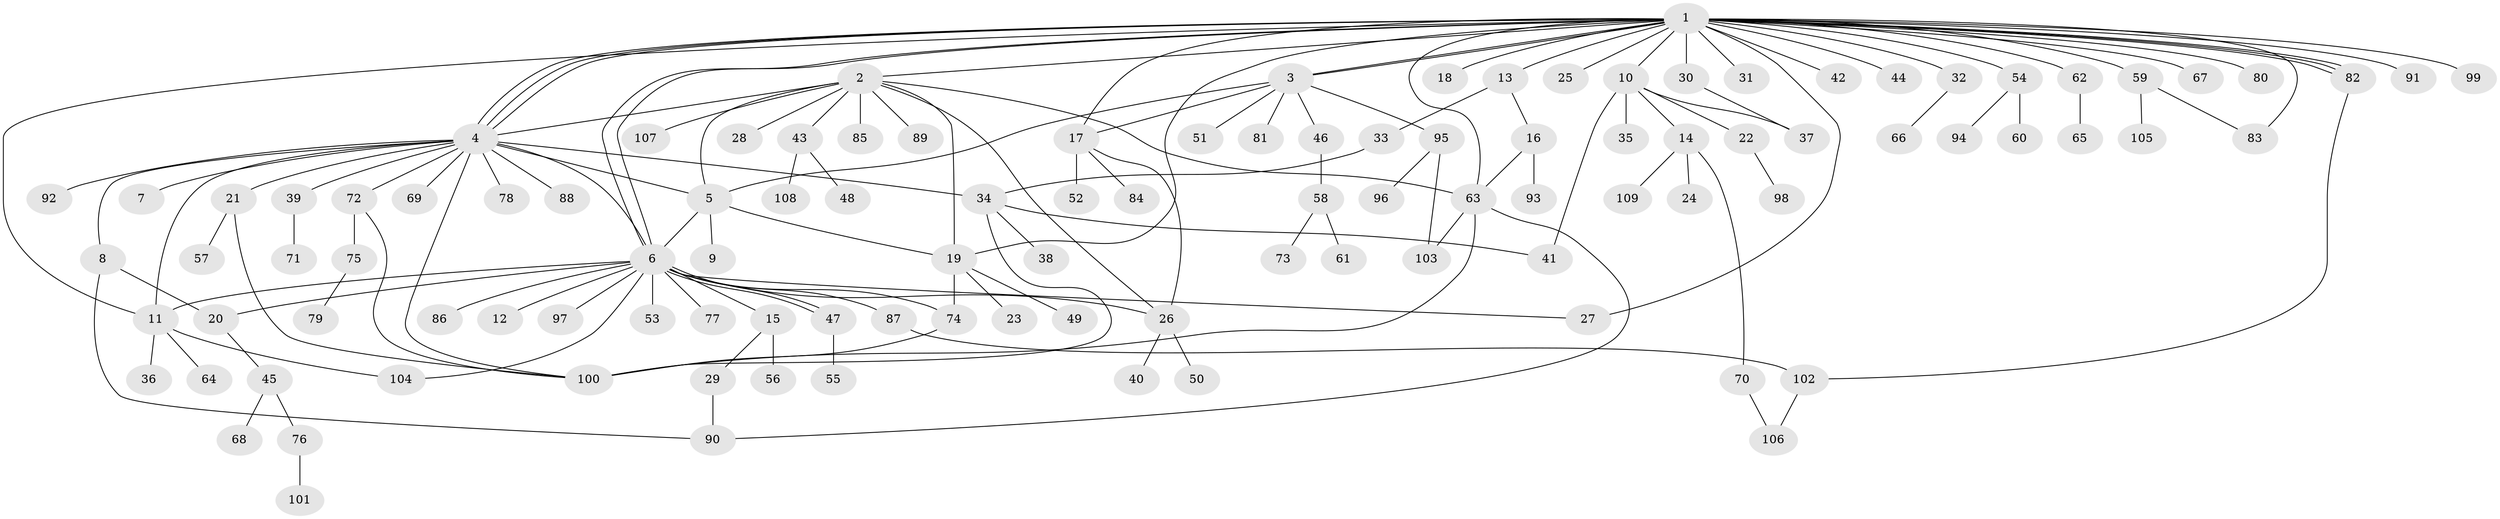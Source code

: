 // Generated by graph-tools (version 1.1) at 2025/01/03/09/25 03:01:52]
// undirected, 109 vertices, 147 edges
graph export_dot {
graph [start="1"]
  node [color=gray90,style=filled];
  1;
  2;
  3;
  4;
  5;
  6;
  7;
  8;
  9;
  10;
  11;
  12;
  13;
  14;
  15;
  16;
  17;
  18;
  19;
  20;
  21;
  22;
  23;
  24;
  25;
  26;
  27;
  28;
  29;
  30;
  31;
  32;
  33;
  34;
  35;
  36;
  37;
  38;
  39;
  40;
  41;
  42;
  43;
  44;
  45;
  46;
  47;
  48;
  49;
  50;
  51;
  52;
  53;
  54;
  55;
  56;
  57;
  58;
  59;
  60;
  61;
  62;
  63;
  64;
  65;
  66;
  67;
  68;
  69;
  70;
  71;
  72;
  73;
  74;
  75;
  76;
  77;
  78;
  79;
  80;
  81;
  82;
  83;
  84;
  85;
  86;
  87;
  88;
  89;
  90;
  91;
  92;
  93;
  94;
  95;
  96;
  97;
  98;
  99;
  100;
  101;
  102;
  103;
  104;
  105;
  106;
  107;
  108;
  109;
  1 -- 2;
  1 -- 3;
  1 -- 3;
  1 -- 4;
  1 -- 4;
  1 -- 4;
  1 -- 6;
  1 -- 6;
  1 -- 10;
  1 -- 11;
  1 -- 13;
  1 -- 17;
  1 -- 18;
  1 -- 19;
  1 -- 25;
  1 -- 27;
  1 -- 30;
  1 -- 31;
  1 -- 32;
  1 -- 42;
  1 -- 44;
  1 -- 54;
  1 -- 59;
  1 -- 62;
  1 -- 63;
  1 -- 67;
  1 -- 80;
  1 -- 82;
  1 -- 82;
  1 -- 82;
  1 -- 83;
  1 -- 91;
  1 -- 99;
  2 -- 4;
  2 -- 5;
  2 -- 19;
  2 -- 26;
  2 -- 28;
  2 -- 43;
  2 -- 63;
  2 -- 85;
  2 -- 89;
  2 -- 107;
  3 -- 5;
  3 -- 17;
  3 -- 46;
  3 -- 51;
  3 -- 81;
  3 -- 95;
  4 -- 5;
  4 -- 6;
  4 -- 7;
  4 -- 8;
  4 -- 11;
  4 -- 21;
  4 -- 34;
  4 -- 39;
  4 -- 69;
  4 -- 72;
  4 -- 78;
  4 -- 88;
  4 -- 92;
  4 -- 100;
  5 -- 6;
  5 -- 9;
  5 -- 19;
  6 -- 11;
  6 -- 12;
  6 -- 15;
  6 -- 20;
  6 -- 26;
  6 -- 27;
  6 -- 47;
  6 -- 47;
  6 -- 53;
  6 -- 74;
  6 -- 77;
  6 -- 86;
  6 -- 87;
  6 -- 97;
  6 -- 104;
  8 -- 20;
  8 -- 90;
  10 -- 14;
  10 -- 22;
  10 -- 35;
  10 -- 37;
  10 -- 41;
  11 -- 36;
  11 -- 64;
  11 -- 104;
  13 -- 16;
  13 -- 33;
  14 -- 24;
  14 -- 70;
  14 -- 109;
  15 -- 29;
  15 -- 56;
  16 -- 63;
  16 -- 93;
  17 -- 26;
  17 -- 52;
  17 -- 84;
  19 -- 23;
  19 -- 49;
  19 -- 74;
  20 -- 45;
  21 -- 57;
  21 -- 100;
  22 -- 98;
  26 -- 40;
  26 -- 50;
  29 -- 90;
  30 -- 37;
  32 -- 66;
  33 -- 34;
  34 -- 38;
  34 -- 41;
  34 -- 100;
  39 -- 71;
  43 -- 48;
  43 -- 108;
  45 -- 68;
  45 -- 76;
  46 -- 58;
  47 -- 55;
  54 -- 60;
  54 -- 94;
  58 -- 61;
  58 -- 73;
  59 -- 83;
  59 -- 105;
  62 -- 65;
  63 -- 90;
  63 -- 100;
  63 -- 103;
  70 -- 106;
  72 -- 75;
  72 -- 100;
  74 -- 100;
  75 -- 79;
  76 -- 101;
  82 -- 102;
  87 -- 102;
  95 -- 96;
  95 -- 103;
  102 -- 106;
}
